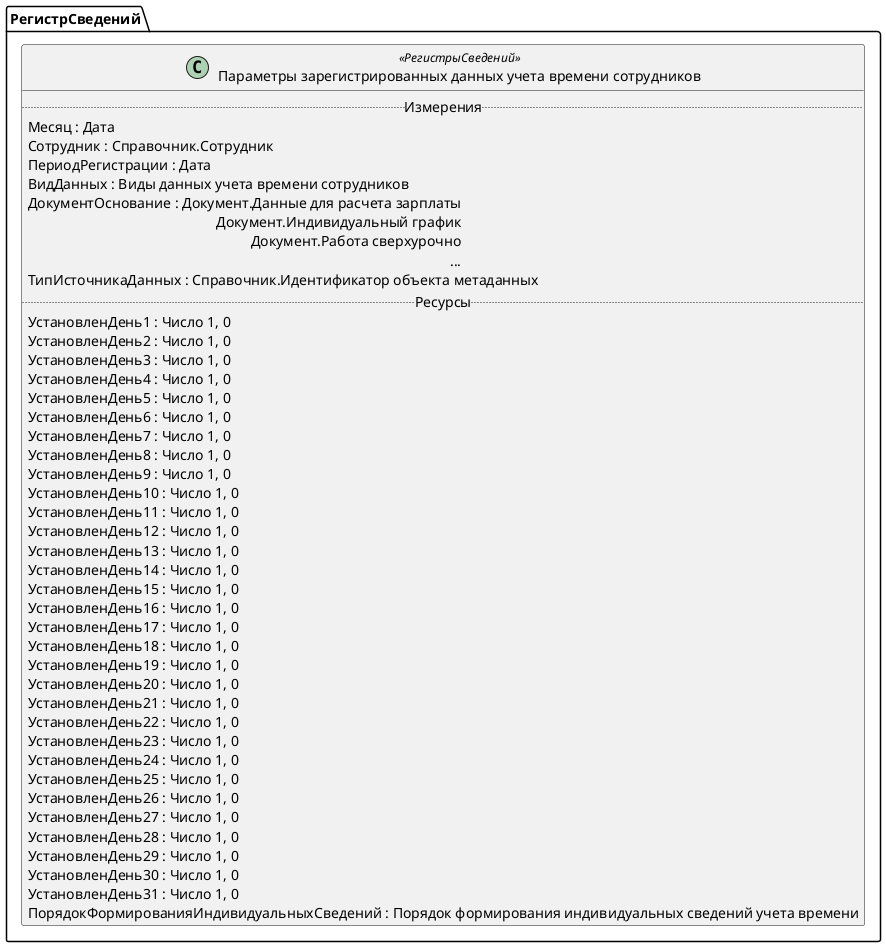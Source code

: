 ﻿@startuml ПараметрыЗарегистрированныхДанныхУчетаВремениСотрудников
'!include templates.wsd
'..\include templates.wsd
class РегистрСведений.ПараметрыЗарегистрированныхДанныхУчетаВремениСотрудников as "Параметры зарегистрированных данных учета времени сотрудников" <<РегистрыСведений>>
{
..Измерения..
Месяц : Дата
Сотрудник : Справочник.Сотрудник
ПериодРегистрации : Дата
ВидДанных : Виды данных учета времени сотрудников
ДокументОснование : Документ.Данные для расчета зарплаты\rДокумент.Индивидуальный график\rДокумент.Работа сверхурочно\r...
ТипИсточникаДанных : Справочник.Идентификатор объекта метаданных
..Ресурсы..
УстановленДень1 : Число 1, 0
УстановленДень2 : Число 1, 0
УстановленДень3 : Число 1, 0
УстановленДень4 : Число 1, 0
УстановленДень5 : Число 1, 0
УстановленДень6 : Число 1, 0
УстановленДень7 : Число 1, 0
УстановленДень8 : Число 1, 0
УстановленДень9 : Число 1, 0
УстановленДень10 : Число 1, 0
УстановленДень11 : Число 1, 0
УстановленДень12 : Число 1, 0
УстановленДень13 : Число 1, 0
УстановленДень14 : Число 1, 0
УстановленДень15 : Число 1, 0
УстановленДень16 : Число 1, 0
УстановленДень17 : Число 1, 0
УстановленДень18 : Число 1, 0
УстановленДень19 : Число 1, 0
УстановленДень20 : Число 1, 0
УстановленДень21 : Число 1, 0
УстановленДень22 : Число 1, 0
УстановленДень23 : Число 1, 0
УстановленДень24 : Число 1, 0
УстановленДень25 : Число 1, 0
УстановленДень26 : Число 1, 0
УстановленДень27 : Число 1, 0
УстановленДень28 : Число 1, 0
УстановленДень29 : Число 1, 0
УстановленДень30 : Число 1, 0
УстановленДень31 : Число 1, 0
ПорядокФормированияИндивидуальныхСведений : Порядок формирования индивидуальных сведений учета времени
}
@enduml
